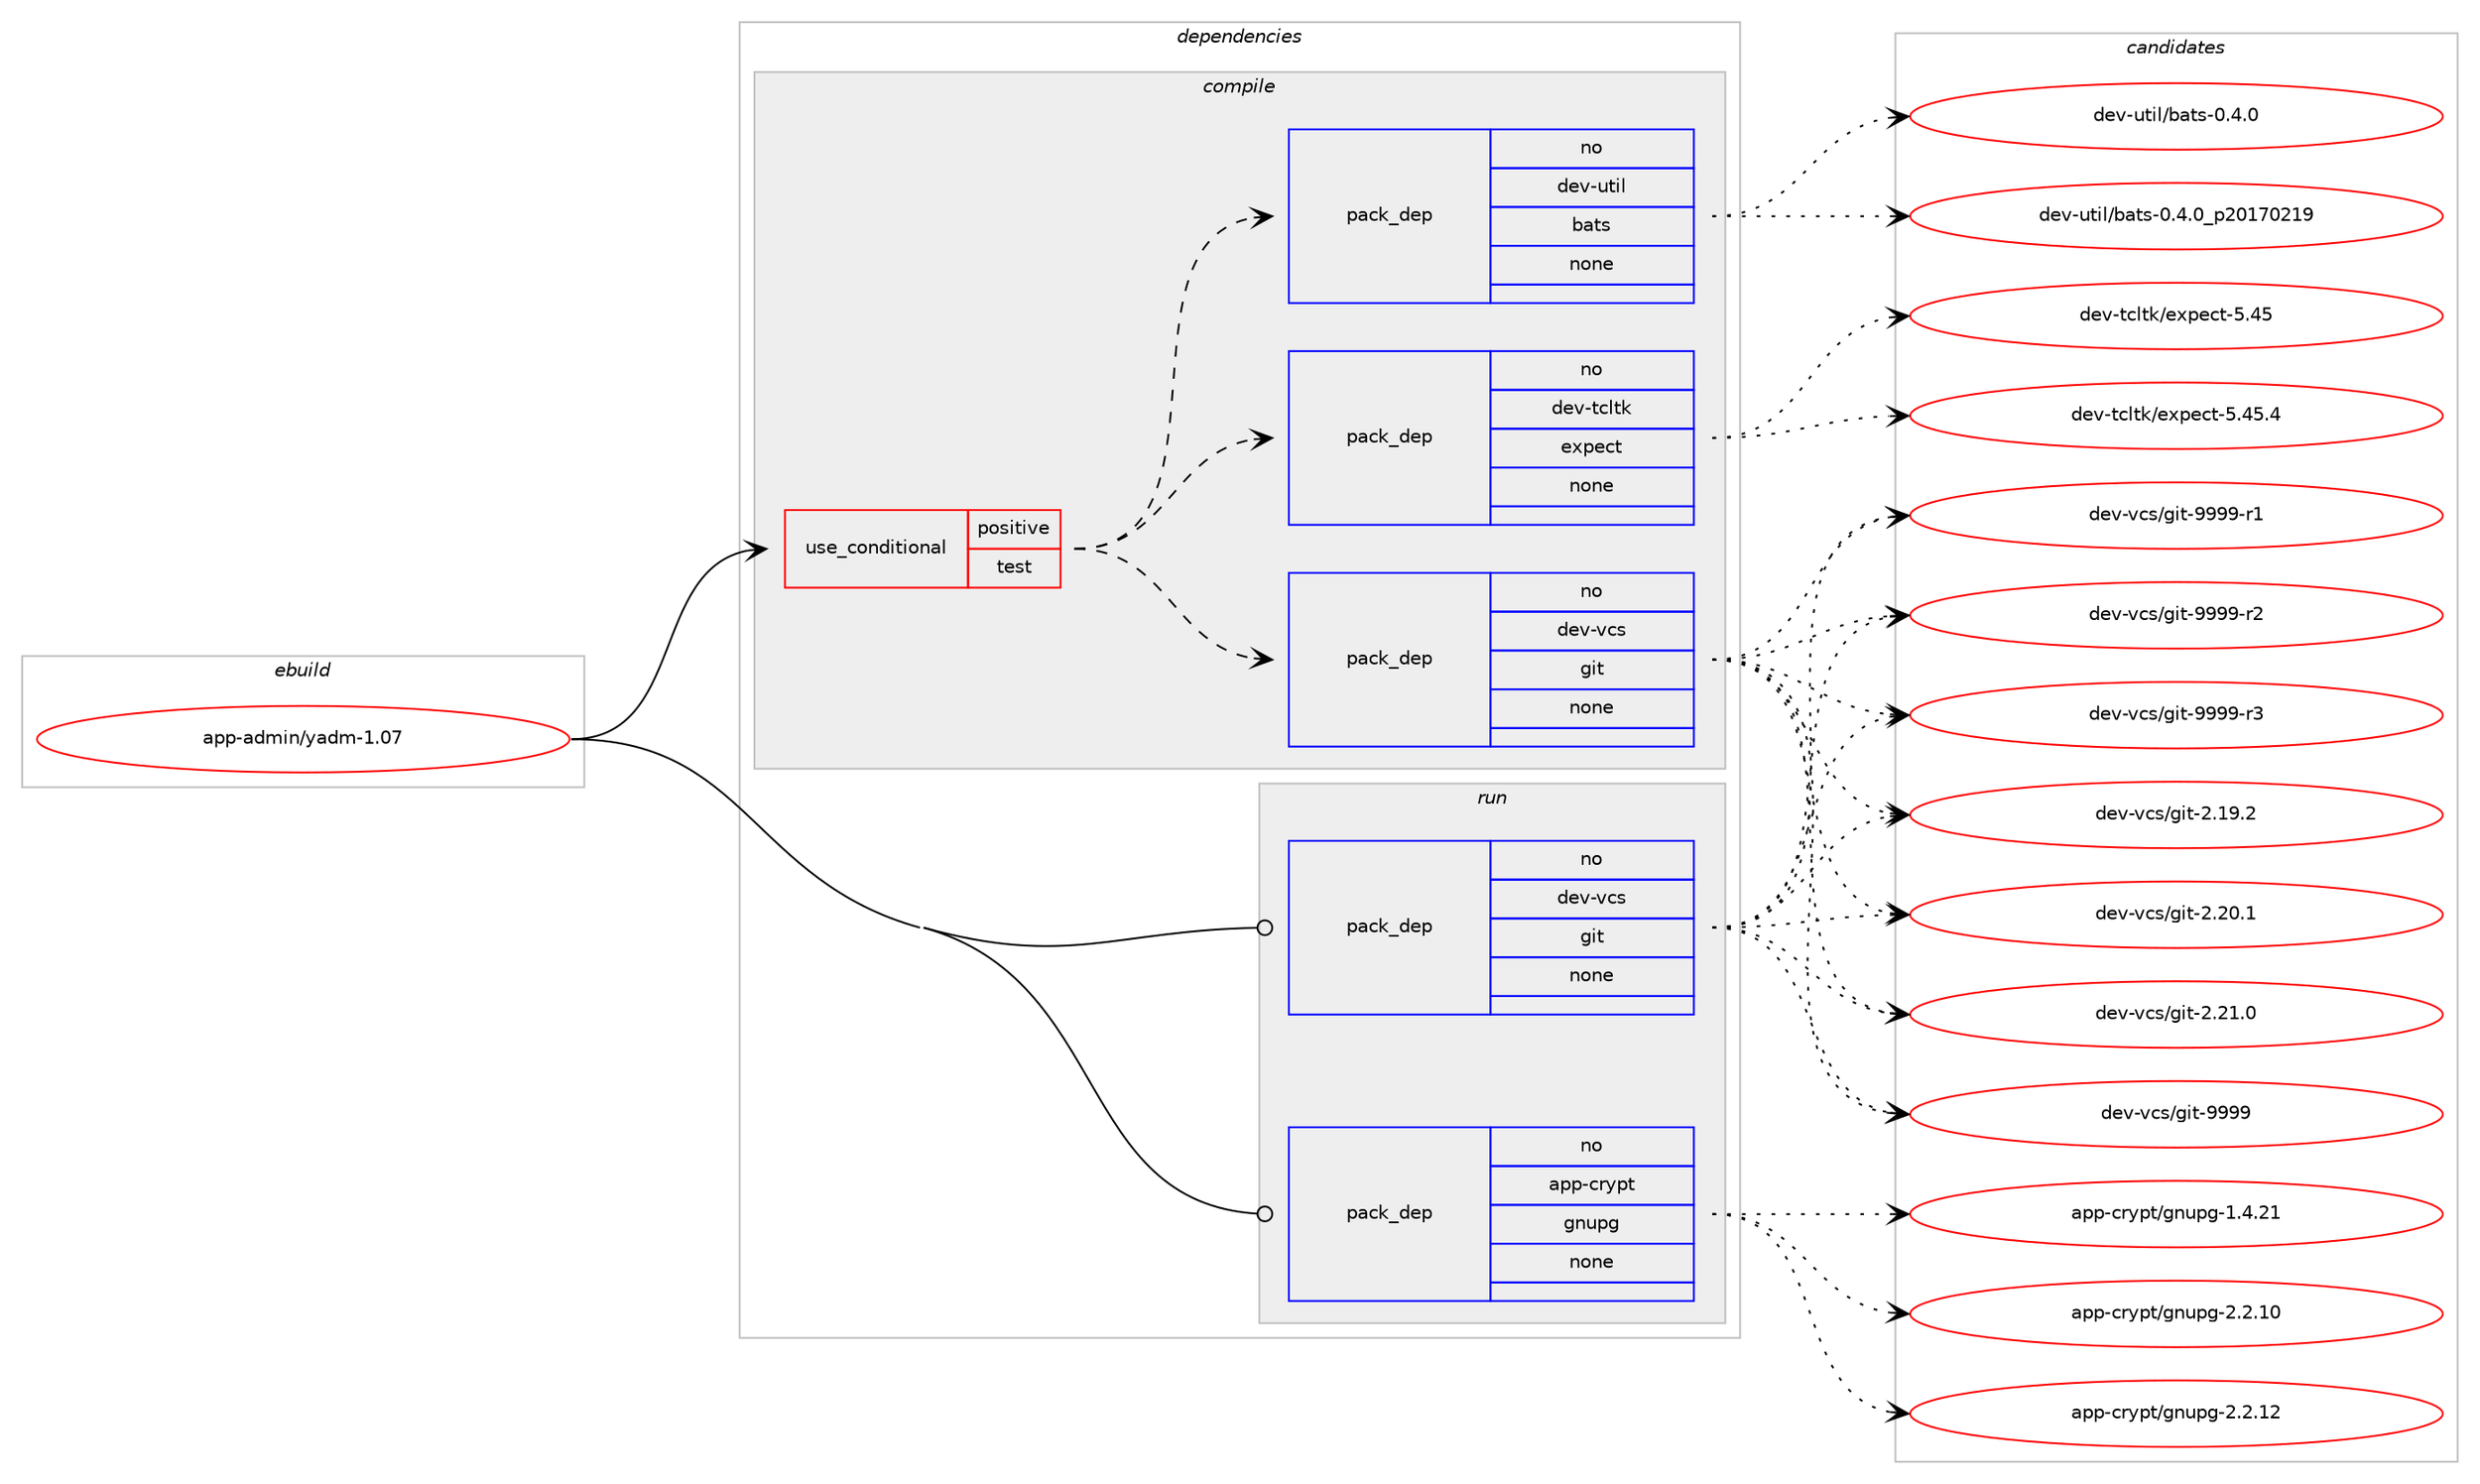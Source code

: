 digraph prolog {

# *************
# Graph options
# *************

newrank=true;
concentrate=true;
compound=true;
graph [rankdir=LR,fontname=Helvetica,fontsize=10,ranksep=1.5];#, ranksep=2.5, nodesep=0.2];
edge  [arrowhead=vee];
node  [fontname=Helvetica,fontsize=10];

# **********
# The ebuild
# **********

subgraph cluster_leftcol {
color=gray;
rank=same;
label=<<i>ebuild</i>>;
id [label="app-admin/yadm-1.07", color=red, width=4, href="../app-admin/yadm-1.07.svg"];
}

# ****************
# The dependencies
# ****************

subgraph cluster_midcol {
color=gray;
label=<<i>dependencies</i>>;
subgraph cluster_compile {
fillcolor="#eeeeee";
style=filled;
label=<<i>compile</i>>;
subgraph cond346300 {
dependency1270386 [label=<<TABLE BORDER="0" CELLBORDER="1" CELLSPACING="0" CELLPADDING="4"><TR><TD ROWSPAN="3" CELLPADDING="10">use_conditional</TD></TR><TR><TD>positive</TD></TR><TR><TD>test</TD></TR></TABLE>>, shape=none, color=red];
subgraph pack904393 {
dependency1270387 [label=<<TABLE BORDER="0" CELLBORDER="1" CELLSPACING="0" CELLPADDING="4" WIDTH="220"><TR><TD ROWSPAN="6" CELLPADDING="30">pack_dep</TD></TR><TR><TD WIDTH="110">no</TD></TR><TR><TD>dev-tcltk</TD></TR><TR><TD>expect</TD></TR><TR><TD>none</TD></TR><TR><TD></TD></TR></TABLE>>, shape=none, color=blue];
}
dependency1270386:e -> dependency1270387:w [weight=20,style="dashed",arrowhead="vee"];
subgraph pack904394 {
dependency1270388 [label=<<TABLE BORDER="0" CELLBORDER="1" CELLSPACING="0" CELLPADDING="4" WIDTH="220"><TR><TD ROWSPAN="6" CELLPADDING="30">pack_dep</TD></TR><TR><TD WIDTH="110">no</TD></TR><TR><TD>dev-util</TD></TR><TR><TD>bats</TD></TR><TR><TD>none</TD></TR><TR><TD></TD></TR></TABLE>>, shape=none, color=blue];
}
dependency1270386:e -> dependency1270388:w [weight=20,style="dashed",arrowhead="vee"];
subgraph pack904395 {
dependency1270389 [label=<<TABLE BORDER="0" CELLBORDER="1" CELLSPACING="0" CELLPADDING="4" WIDTH="220"><TR><TD ROWSPAN="6" CELLPADDING="30">pack_dep</TD></TR><TR><TD WIDTH="110">no</TD></TR><TR><TD>dev-vcs</TD></TR><TR><TD>git</TD></TR><TR><TD>none</TD></TR><TR><TD></TD></TR></TABLE>>, shape=none, color=blue];
}
dependency1270386:e -> dependency1270389:w [weight=20,style="dashed",arrowhead="vee"];
}
id:e -> dependency1270386:w [weight=20,style="solid",arrowhead="vee"];
}
subgraph cluster_compileandrun {
fillcolor="#eeeeee";
style=filled;
label=<<i>compile and run</i>>;
}
subgraph cluster_run {
fillcolor="#eeeeee";
style=filled;
label=<<i>run</i>>;
subgraph pack904396 {
dependency1270390 [label=<<TABLE BORDER="0" CELLBORDER="1" CELLSPACING="0" CELLPADDING="4" WIDTH="220"><TR><TD ROWSPAN="6" CELLPADDING="30">pack_dep</TD></TR><TR><TD WIDTH="110">no</TD></TR><TR><TD>app-crypt</TD></TR><TR><TD>gnupg</TD></TR><TR><TD>none</TD></TR><TR><TD></TD></TR></TABLE>>, shape=none, color=blue];
}
id:e -> dependency1270390:w [weight=20,style="solid",arrowhead="odot"];
subgraph pack904397 {
dependency1270391 [label=<<TABLE BORDER="0" CELLBORDER="1" CELLSPACING="0" CELLPADDING="4" WIDTH="220"><TR><TD ROWSPAN="6" CELLPADDING="30">pack_dep</TD></TR><TR><TD WIDTH="110">no</TD></TR><TR><TD>dev-vcs</TD></TR><TR><TD>git</TD></TR><TR><TD>none</TD></TR><TR><TD></TD></TR></TABLE>>, shape=none, color=blue];
}
id:e -> dependency1270391:w [weight=20,style="solid",arrowhead="odot"];
}
}

# **************
# The candidates
# **************

subgraph cluster_choices {
rank=same;
color=gray;
label=<<i>candidates</i>>;

subgraph choice904393 {
color=black;
nodesep=1;
choice100101118451169910811610747101120112101991164553465253 [label="dev-tcltk/expect-5.45", color=red, width=4,href="../dev-tcltk/expect-5.45.svg"];
choice1001011184511699108116107471011201121019911645534652534652 [label="dev-tcltk/expect-5.45.4", color=red, width=4,href="../dev-tcltk/expect-5.45.4.svg"];
dependency1270387:e -> choice100101118451169910811610747101120112101991164553465253:w [style=dotted,weight="100"];
dependency1270387:e -> choice1001011184511699108116107471011201121019911645534652534652:w [style=dotted,weight="100"];
}
subgraph choice904394 {
color=black;
nodesep=1;
choice10010111845117116105108479897116115454846524648 [label="dev-util/bats-0.4.0", color=red, width=4,href="../dev-util/bats-0.4.0.svg"];
choice10010111845117116105108479897116115454846524648951125048495548504957 [label="dev-util/bats-0.4.0_p20170219", color=red, width=4,href="../dev-util/bats-0.4.0_p20170219.svg"];
dependency1270388:e -> choice10010111845117116105108479897116115454846524648:w [style=dotted,weight="100"];
dependency1270388:e -> choice10010111845117116105108479897116115454846524648951125048495548504957:w [style=dotted,weight="100"];
}
subgraph choice904395 {
color=black;
nodesep=1;
choice10010111845118991154710310511645504649574650 [label="dev-vcs/git-2.19.2", color=red, width=4,href="../dev-vcs/git-2.19.2.svg"];
choice10010111845118991154710310511645504650484649 [label="dev-vcs/git-2.20.1", color=red, width=4,href="../dev-vcs/git-2.20.1.svg"];
choice10010111845118991154710310511645504650494648 [label="dev-vcs/git-2.21.0", color=red, width=4,href="../dev-vcs/git-2.21.0.svg"];
choice1001011184511899115471031051164557575757 [label="dev-vcs/git-9999", color=red, width=4,href="../dev-vcs/git-9999.svg"];
choice10010111845118991154710310511645575757574511449 [label="dev-vcs/git-9999-r1", color=red, width=4,href="../dev-vcs/git-9999-r1.svg"];
choice10010111845118991154710310511645575757574511450 [label="dev-vcs/git-9999-r2", color=red, width=4,href="../dev-vcs/git-9999-r2.svg"];
choice10010111845118991154710310511645575757574511451 [label="dev-vcs/git-9999-r3", color=red, width=4,href="../dev-vcs/git-9999-r3.svg"];
dependency1270389:e -> choice10010111845118991154710310511645504649574650:w [style=dotted,weight="100"];
dependency1270389:e -> choice10010111845118991154710310511645504650484649:w [style=dotted,weight="100"];
dependency1270389:e -> choice10010111845118991154710310511645504650494648:w [style=dotted,weight="100"];
dependency1270389:e -> choice1001011184511899115471031051164557575757:w [style=dotted,weight="100"];
dependency1270389:e -> choice10010111845118991154710310511645575757574511449:w [style=dotted,weight="100"];
dependency1270389:e -> choice10010111845118991154710310511645575757574511450:w [style=dotted,weight="100"];
dependency1270389:e -> choice10010111845118991154710310511645575757574511451:w [style=dotted,weight="100"];
}
subgraph choice904396 {
color=black;
nodesep=1;
choice9711211245991141211121164710311011711210345494652465049 [label="app-crypt/gnupg-1.4.21", color=red, width=4,href="../app-crypt/gnupg-1.4.21.svg"];
choice9711211245991141211121164710311011711210345504650464948 [label="app-crypt/gnupg-2.2.10", color=red, width=4,href="../app-crypt/gnupg-2.2.10.svg"];
choice9711211245991141211121164710311011711210345504650464950 [label="app-crypt/gnupg-2.2.12", color=red, width=4,href="../app-crypt/gnupg-2.2.12.svg"];
dependency1270390:e -> choice9711211245991141211121164710311011711210345494652465049:w [style=dotted,weight="100"];
dependency1270390:e -> choice9711211245991141211121164710311011711210345504650464948:w [style=dotted,weight="100"];
dependency1270390:e -> choice9711211245991141211121164710311011711210345504650464950:w [style=dotted,weight="100"];
}
subgraph choice904397 {
color=black;
nodesep=1;
choice10010111845118991154710310511645504649574650 [label="dev-vcs/git-2.19.2", color=red, width=4,href="../dev-vcs/git-2.19.2.svg"];
choice10010111845118991154710310511645504650484649 [label="dev-vcs/git-2.20.1", color=red, width=4,href="../dev-vcs/git-2.20.1.svg"];
choice10010111845118991154710310511645504650494648 [label="dev-vcs/git-2.21.0", color=red, width=4,href="../dev-vcs/git-2.21.0.svg"];
choice1001011184511899115471031051164557575757 [label="dev-vcs/git-9999", color=red, width=4,href="../dev-vcs/git-9999.svg"];
choice10010111845118991154710310511645575757574511449 [label="dev-vcs/git-9999-r1", color=red, width=4,href="../dev-vcs/git-9999-r1.svg"];
choice10010111845118991154710310511645575757574511450 [label="dev-vcs/git-9999-r2", color=red, width=4,href="../dev-vcs/git-9999-r2.svg"];
choice10010111845118991154710310511645575757574511451 [label="dev-vcs/git-9999-r3", color=red, width=4,href="../dev-vcs/git-9999-r3.svg"];
dependency1270391:e -> choice10010111845118991154710310511645504649574650:w [style=dotted,weight="100"];
dependency1270391:e -> choice10010111845118991154710310511645504650484649:w [style=dotted,weight="100"];
dependency1270391:e -> choice10010111845118991154710310511645504650494648:w [style=dotted,weight="100"];
dependency1270391:e -> choice1001011184511899115471031051164557575757:w [style=dotted,weight="100"];
dependency1270391:e -> choice10010111845118991154710310511645575757574511449:w [style=dotted,weight="100"];
dependency1270391:e -> choice10010111845118991154710310511645575757574511450:w [style=dotted,weight="100"];
dependency1270391:e -> choice10010111845118991154710310511645575757574511451:w [style=dotted,weight="100"];
}
}

}
